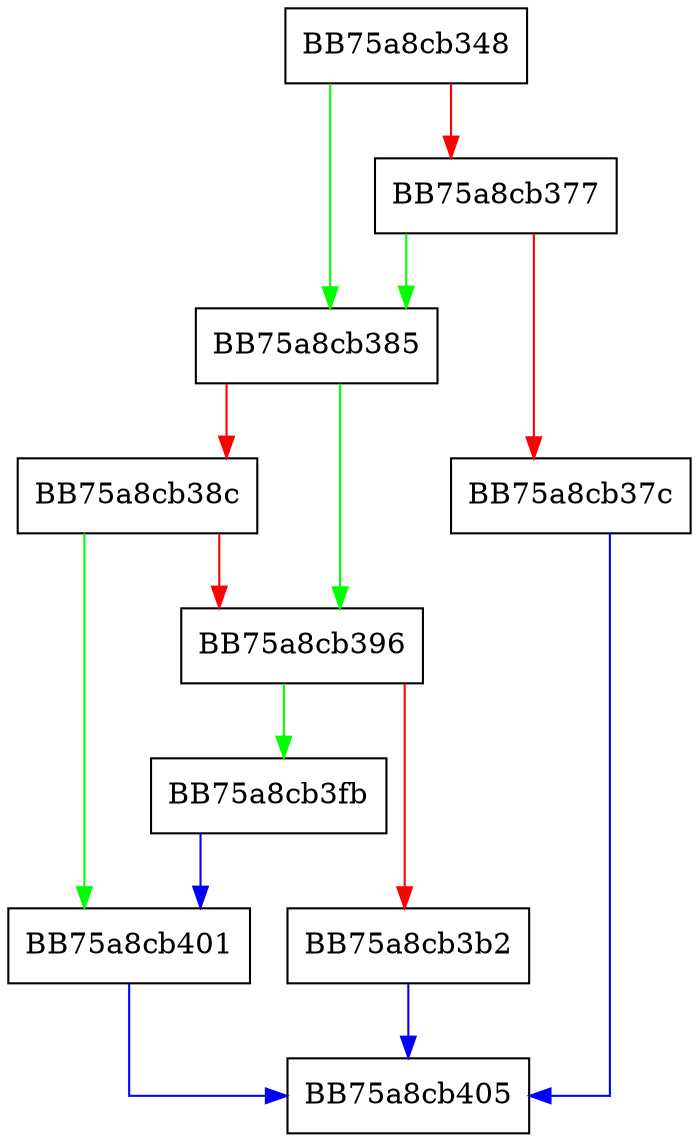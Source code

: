digraph open {
  node [shape="box"];
  graph [splines=ortho];
  BB75a8cb348 -> BB75a8cb385 [color="green"];
  BB75a8cb348 -> BB75a8cb377 [color="red"];
  BB75a8cb377 -> BB75a8cb385 [color="green"];
  BB75a8cb377 -> BB75a8cb37c [color="red"];
  BB75a8cb37c -> BB75a8cb405 [color="blue"];
  BB75a8cb385 -> BB75a8cb396 [color="green"];
  BB75a8cb385 -> BB75a8cb38c [color="red"];
  BB75a8cb38c -> BB75a8cb401 [color="green"];
  BB75a8cb38c -> BB75a8cb396 [color="red"];
  BB75a8cb396 -> BB75a8cb3fb [color="green"];
  BB75a8cb396 -> BB75a8cb3b2 [color="red"];
  BB75a8cb3b2 -> BB75a8cb405 [color="blue"];
  BB75a8cb3fb -> BB75a8cb401 [color="blue"];
  BB75a8cb401 -> BB75a8cb405 [color="blue"];
}